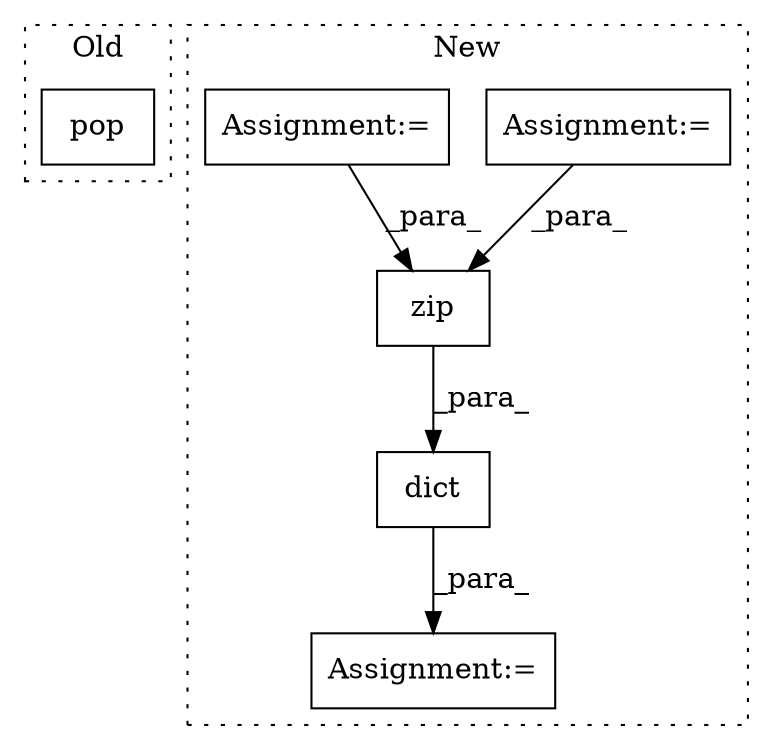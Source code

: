 digraph G {
subgraph cluster0 {
1 [label="pop" a="32" s="1799,1813" l="4,1" shape="box"];
label = "Old";
style="dotted";
}
subgraph cluster1 {
2 [label="dict" a="32" s="1222,1253" l="5,1" shape="box"];
3 [label="Assignment:=" a="7" s="1221" l="1" shape="box"];
4 [label="zip" a="32" s="1227,1252" l="4,1" shape="box"];
5 [label="Assignment:=" a="7" s="989" l="6" shape="box"];
6 [label="Assignment:=" a="7" s="1134" l="1" shape="box"];
label = "New";
style="dotted";
}
2 -> 3 [label="_para_"];
4 -> 2 [label="_para_"];
5 -> 4 [label="_para_"];
6 -> 4 [label="_para_"];
}